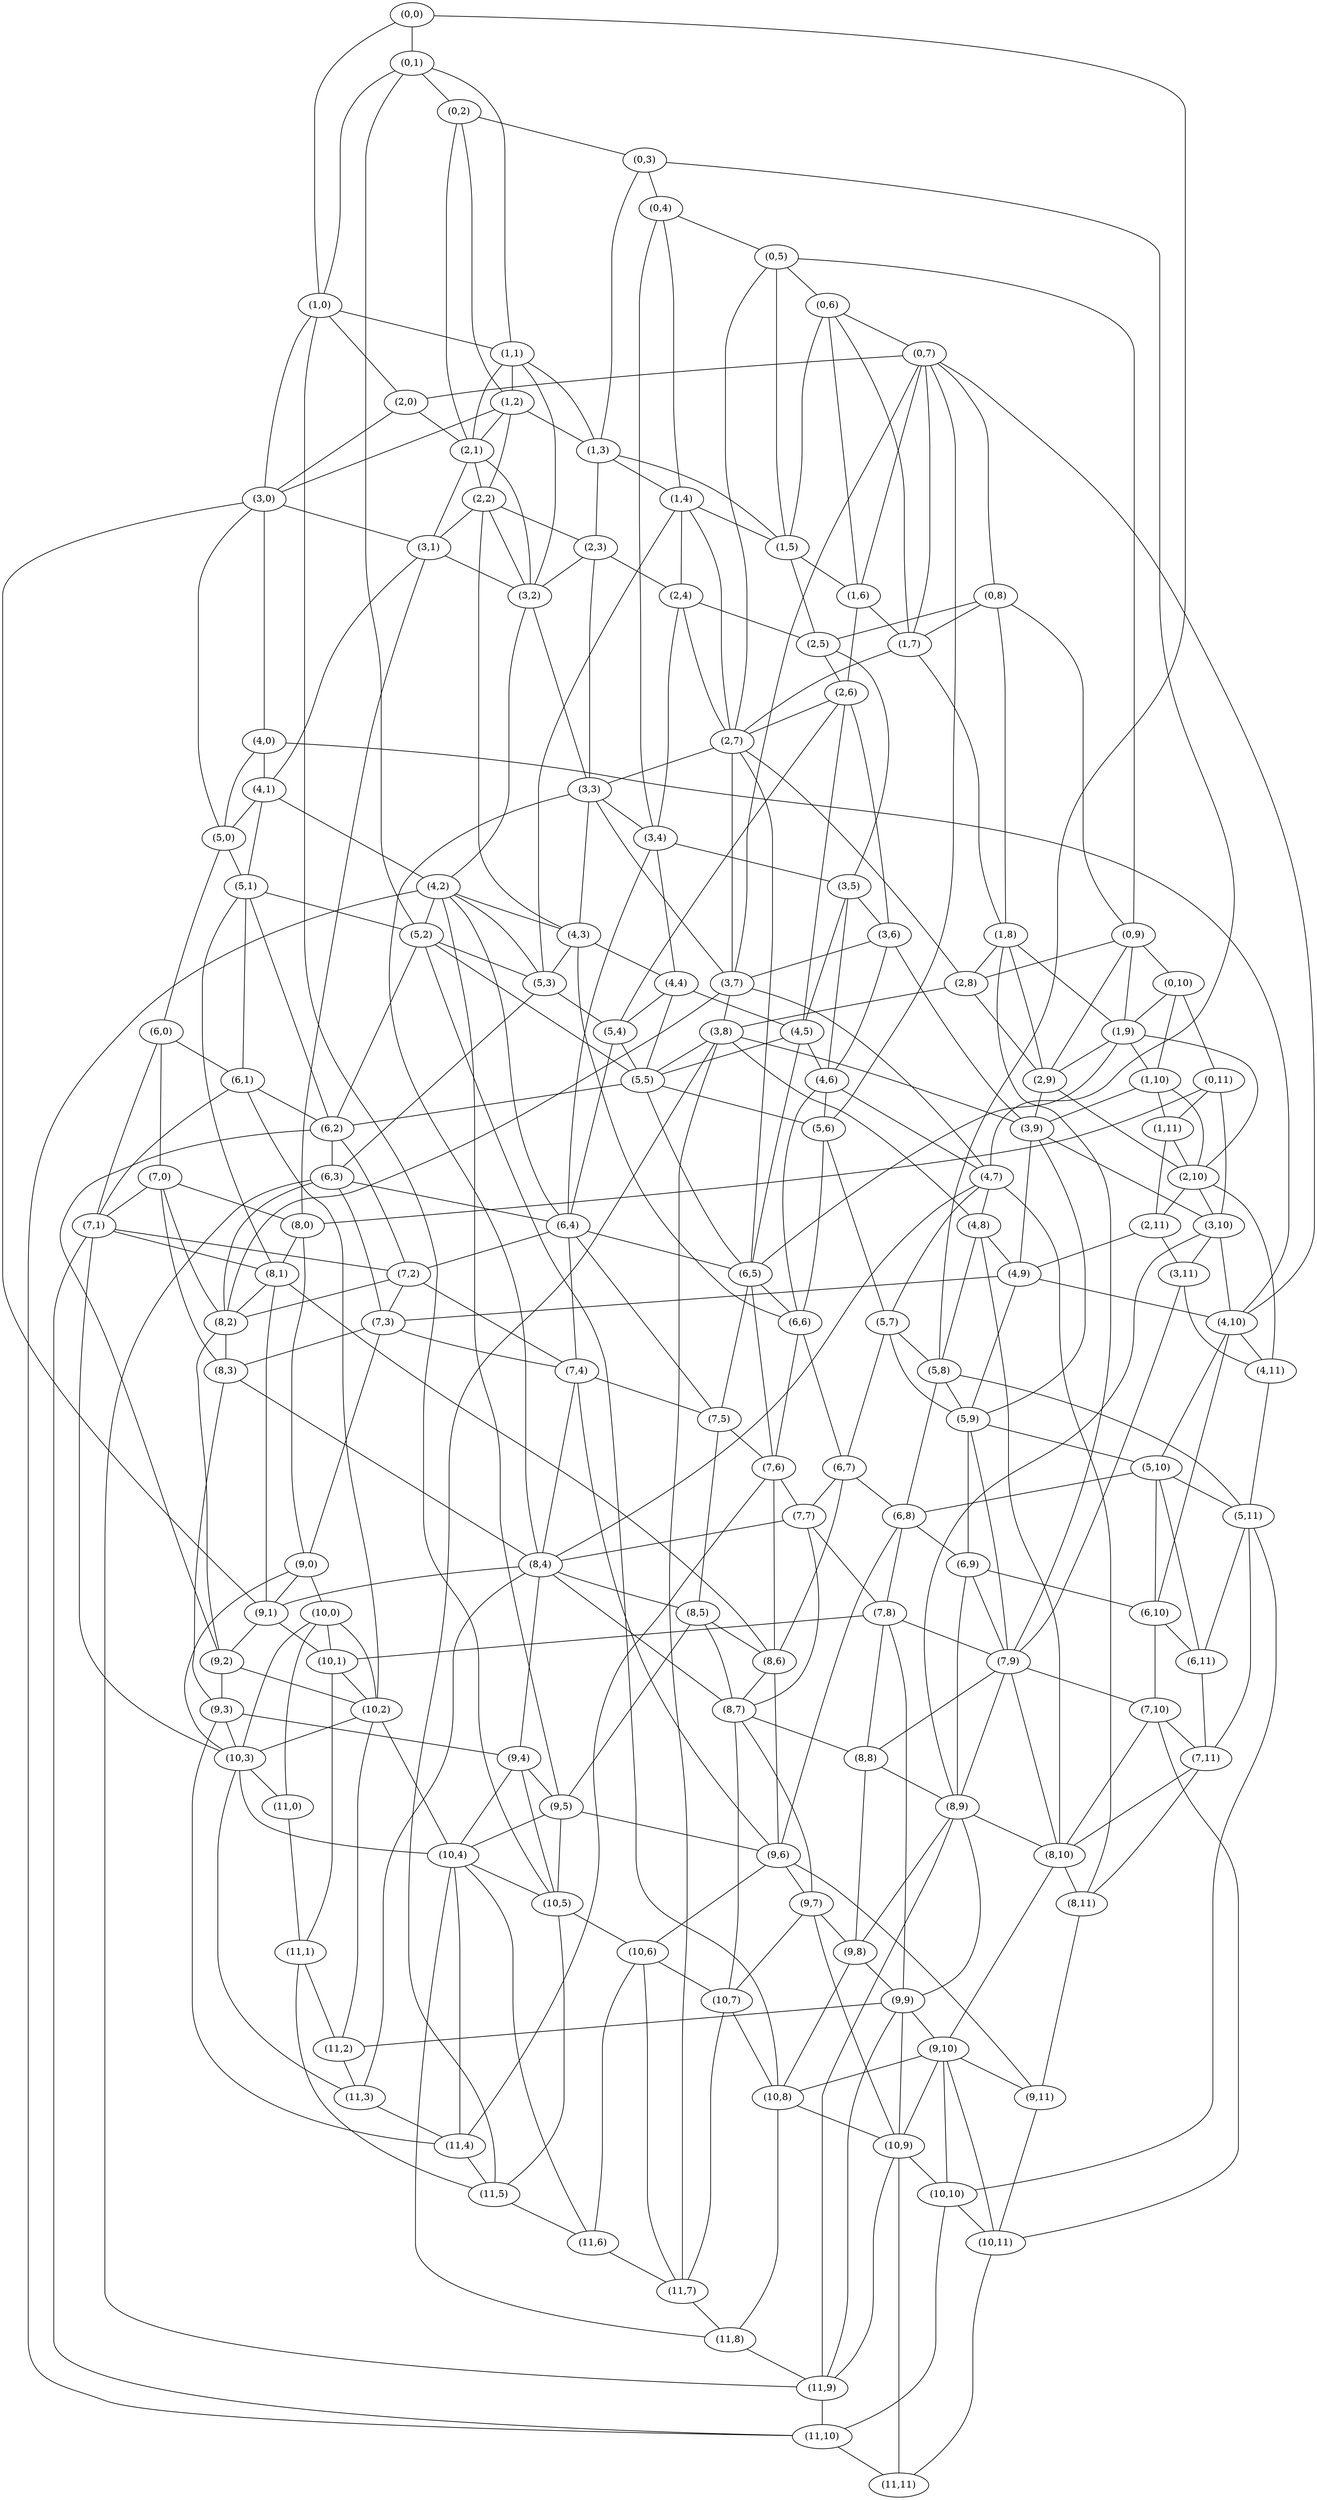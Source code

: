 graph Kleinberg {
	0 [ label="(0,0)" ];
	1 [ label="(0,1)" ];
	2 [ label="(0,2)" ];
	3 [ label="(0,3)" ];
	4 [ label="(0,4)" ];
	5 [ label="(0,5)" ];
	6 [ label="(0,6)" ];
	7 [ label="(0,7)" ];
	8 [ label="(0,8)" ];
	9 [ label="(0,9)" ];
	10 [ label="(0,10)" ];
	11 [ label="(0,11)" ];
	12 [ label="(1,0)" ];
	13 [ label="(1,1)" ];
	14 [ label="(1,2)" ];
	15 [ label="(1,3)" ];
	16 [ label="(1,4)" ];
	17 [ label="(1,5)" ];
	18 [ label="(1,6)" ];
	19 [ label="(1,7)" ];
	20 [ label="(1,8)" ];
	21 [ label="(1,9)" ];
	22 [ label="(1,10)" ];
	23 [ label="(1,11)" ];
	24 [ label="(2,0)" ];
	25 [ label="(2,1)" ];
	26 [ label="(2,2)" ];
	27 [ label="(2,3)" ];
	28 [ label="(2,4)" ];
	29 [ label="(2,5)" ];
	30 [ label="(2,6)" ];
	31 [ label="(2,7)" ];
	32 [ label="(2,8)" ];
	33 [ label="(2,9)" ];
	34 [ label="(2,10)" ];
	35 [ label="(2,11)" ];
	36 [ label="(3,0)" ];
	37 [ label="(3,1)" ];
	38 [ label="(3,2)" ];
	39 [ label="(3,3)" ];
	40 [ label="(3,4)" ];
	41 [ label="(3,5)" ];
	42 [ label="(3,6)" ];
	43 [ label="(3,7)" ];
	44 [ label="(3,8)" ];
	45 [ label="(3,9)" ];
	46 [ label="(3,10)" ];
	47 [ label="(3,11)" ];
	48 [ label="(4,0)" ];
	49 [ label="(4,1)" ];
	50 [ label="(4,2)" ];
	51 [ label="(4,3)" ];
	52 [ label="(4,4)" ];
	53 [ label="(4,5)" ];
	54 [ label="(4,6)" ];
	55 [ label="(4,7)" ];
	56 [ label="(4,8)" ];
	57 [ label="(4,9)" ];
	58 [ label="(4,10)" ];
	59 [ label="(4,11)" ];
	60 [ label="(5,0)" ];
	61 [ label="(5,1)" ];
	62 [ label="(5,2)" ];
	63 [ label="(5,3)" ];
	64 [ label="(5,4)" ];
	65 [ label="(5,5)" ];
	66 [ label="(5,6)" ];
	67 [ label="(5,7)" ];
	68 [ label="(5,8)" ];
	69 [ label="(5,9)" ];
	70 [ label="(5,10)" ];
	71 [ label="(5,11)" ];
	72 [ label="(6,0)" ];
	73 [ label="(6,1)" ];
	74 [ label="(6,2)" ];
	75 [ label="(6,3)" ];
	76 [ label="(6,4)" ];
	77 [ label="(6,5)" ];
	78 [ label="(6,6)" ];
	79 [ label="(6,7)" ];
	80 [ label="(6,8)" ];
	81 [ label="(6,9)" ];
	82 [ label="(6,10)" ];
	83 [ label="(6,11)" ];
	84 [ label="(7,0)" ];
	85 [ label="(7,1)" ];
	86 [ label="(7,2)" ];
	87 [ label="(7,3)" ];
	88 [ label="(7,4)" ];
	89 [ label="(7,5)" ];
	90 [ label="(7,6)" ];
	91 [ label="(7,7)" ];
	92 [ label="(7,8)" ];
	93 [ label="(7,9)" ];
	94 [ label="(7,10)" ];
	95 [ label="(7,11)" ];
	96 [ label="(8,0)" ];
	97 [ label="(8,1)" ];
	98 [ label="(8,2)" ];
	99 [ label="(8,3)" ];
	100 [ label="(8,4)" ];
	101 [ label="(8,5)" ];
	102 [ label="(8,6)" ];
	103 [ label="(8,7)" ];
	104 [ label="(8,8)" ];
	105 [ label="(8,9)" ];
	106 [ label="(8,10)" ];
	107 [ label="(8,11)" ];
	108 [ label="(9,0)" ];
	109 [ label="(9,1)" ];
	110 [ label="(9,2)" ];
	111 [ label="(9,3)" ];
	112 [ label="(9,4)" ];
	113 [ label="(9,5)" ];
	114 [ label="(9,6)" ];
	115 [ label="(9,7)" ];
	116 [ label="(9,8)" ];
	117 [ label="(9,9)" ];
	118 [ label="(9,10)" ];
	119 [ label="(9,11)" ];
	120 [ label="(10,0)" ];
	121 [ label="(10,1)" ];
	122 [ label="(10,2)" ];
	123 [ label="(10,3)" ];
	124 [ label="(10,4)" ];
	125 [ label="(10,5)" ];
	126 [ label="(10,6)" ];
	127 [ label="(10,7)" ];
	128 [ label="(10,8)" ];
	129 [ label="(10,9)" ];
	130 [ label="(10,10)" ];
	131 [ label="(10,11)" ];
	132 [ label="(11,0)" ];
	133 [ label="(11,1)" ];
	134 [ label="(11,2)" ];
	135 [ label="(11,3)" ];
	136 [ label="(11,4)" ];
	137 [ label="(11,5)" ];
	138 [ label="(11,6)" ];
	139 [ label="(11,7)" ];
	140 [ label="(11,8)" ];
	141 [ label="(11,9)" ];
	142 [ label="(11,10)" ];
	143 [ label="(11,11)" ];
	0 -- 1 ;
	0 -- 12 ;
	0 -- 68 ;
	1 -- 2 ;
	1 -- 12 ;
	1 -- 13 ;
	1 -- 62 ;
	2 -- 3 ;
	2 -- 14 ;
	2 -- 25 ;
	3 -- 4 ;
	3 -- 15 ;
	3 -- 55 ;
	4 -- 5 ;
	4 -- 16 ;
	4 -- 40 ;
	5 -- 6 ;
	5 -- 9 ;
	5 -- 17 ;
	5 -- 31 ;
	6 -- 7 ;
	6 -- 17 ;
	6 -- 18 ;
	6 -- 19 ;
	7 -- 8 ;
	7 -- 18 ;
	7 -- 19 ;
	7 -- 24 ;
	7 -- 43 ;
	7 -- 58 ;
	7 -- 66 ;
	8 -- 9 ;
	8 -- 19 ;
	8 -- 20 ;
	8 -- 29 ;
	9 -- 10 ;
	9 -- 21 ;
	9 -- 32 ;
	9 -- 33 ;
	10 -- 11 ;
	10 -- 21 ;
	10 -- 22 ;
	11 -- 23 ;
	11 -- 46 ;
	11 -- 96 ;
	12 -- 13 ;
	12 -- 24 ;
	12 -- 36 ;
	12 -- 125 ;
	13 -- 14 ;
	13 -- 15 ;
	13 -- 25 ;
	13 -- 38 ;
	14 -- 15 ;
	14 -- 25 ;
	14 -- 26 ;
	14 -- 36 ;
	15 -- 16 ;
	15 -- 17 ;
	15 -- 27 ;
	16 -- 17 ;
	16 -- 28 ;
	16 -- 31 ;
	16 -- 63 ;
	17 -- 18 ;
	17 -- 29 ;
	18 -- 19 ;
	18 -- 30 ;
	19 -- 20 ;
	19 -- 31 ;
	20 -- 21 ;
	20 -- 32 ;
	20 -- 33 ;
	20 -- 93 ;
	21 -- 22 ;
	21 -- 33 ;
	21 -- 34 ;
	21 -- 77 ;
	22 -- 23 ;
	22 -- 34 ;
	22 -- 45 ;
	23 -- 34 ;
	23 -- 35 ;
	24 -- 25 ;
	24 -- 36 ;
	25 -- 26 ;
	25 -- 37 ;
	25 -- 38 ;
	26 -- 27 ;
	26 -- 37 ;
	26 -- 38 ;
	26 -- 51 ;
	27 -- 28 ;
	27 -- 38 ;
	27 -- 39 ;
	28 -- 29 ;
	28 -- 31 ;
	28 -- 40 ;
	29 -- 30 ;
	29 -- 41 ;
	30 -- 31 ;
	30 -- 42 ;
	30 -- 53 ;
	30 -- 64 ;
	31 -- 32 ;
	31 -- 39 ;
	31 -- 43 ;
	31 -- 77 ;
	32 -- 33 ;
	32 -- 44 ;
	33 -- 34 ;
	33 -- 45 ;
	34 -- 35 ;
	34 -- 46 ;
	34 -- 59 ;
	35 -- 47 ;
	35 -- 57 ;
	36 -- 37 ;
	36 -- 48 ;
	36 -- 60 ;
	36 -- 109 ;
	37 -- 38 ;
	37 -- 49 ;
	37 -- 96 ;
	38 -- 39 ;
	38 -- 50 ;
	39 -- 40 ;
	39 -- 43 ;
	39 -- 51 ;
	39 -- 100 ;
	40 -- 41 ;
	40 -- 52 ;
	40 -- 76 ;
	41 -- 42 ;
	41 -- 53 ;
	41 -- 54 ;
	42 -- 43 ;
	42 -- 45 ;
	42 -- 54 ;
	43 -- 44 ;
	43 -- 55 ;
	43 -- 98 ;
	44 -- 45 ;
	44 -- 56 ;
	44 -- 65 ;
	44 -- 137 ;
	44 -- 139 ;
	45 -- 46 ;
	45 -- 57 ;
	45 -- 69 ;
	46 -- 47 ;
	46 -- 58 ;
	46 -- 105 ;
	47 -- 59 ;
	47 -- 93 ;
	48 -- 49 ;
	48 -- 58 ;
	48 -- 60 ;
	49 -- 50 ;
	49 -- 60 ;
	49 -- 61 ;
	50 -- 51 ;
	50 -- 62 ;
	50 -- 63 ;
	50 -- 76 ;
	50 -- 113 ;
	50 -- 142 ;
	51 -- 52 ;
	51 -- 63 ;
	51 -- 78 ;
	52 -- 53 ;
	52 -- 64 ;
	52 -- 65 ;
	53 -- 54 ;
	53 -- 65 ;
	53 -- 77 ;
	54 -- 55 ;
	54 -- 66 ;
	54 -- 78 ;
	55 -- 56 ;
	55 -- 67 ;
	55 -- 100 ;
	55 -- 107 ;
	56 -- 57 ;
	56 -- 68 ;
	56 -- 106 ;
	57 -- 58 ;
	57 -- 69 ;
	57 -- 87 ;
	58 -- 59 ;
	58 -- 70 ;
	58 -- 82 ;
	59 -- 71 ;
	60 -- 61 ;
	60 -- 72 ;
	61 -- 62 ;
	61 -- 73 ;
	61 -- 74 ;
	61 -- 97 ;
	62 -- 63 ;
	62 -- 65 ;
	62 -- 74 ;
	62 -- 128 ;
	63 -- 64 ;
	63 -- 75 ;
	64 -- 65 ;
	64 -- 76 ;
	65 -- 66 ;
	65 -- 74 ;
	65 -- 77 ;
	66 -- 67 ;
	66 -- 78 ;
	67 -- 68 ;
	67 -- 69 ;
	67 -- 79 ;
	68 -- 69 ;
	68 -- 71 ;
	68 -- 80 ;
	69 -- 70 ;
	69 -- 81 ;
	69 -- 93 ;
	70 -- 71 ;
	70 -- 80 ;
	70 -- 82 ;
	70 -- 83 ;
	71 -- 83 ;
	71 -- 95 ;
	71 -- 130 ;
	72 -- 73 ;
	72 -- 84 ;
	72 -- 85 ;
	73 -- 74 ;
	73 -- 85 ;
	73 -- 122 ;
	74 -- 75 ;
	74 -- 86 ;
	74 -- 110 ;
	75 -- 76 ;
	75 -- 87 ;
	75 -- 98 ;
	75 -- 141 ;
	76 -- 77 ;
	76 -- 86 ;
	76 -- 88 ;
	76 -- 89 ;
	77 -- 78 ;
	77 -- 89 ;
	77 -- 90 ;
	78 -- 79 ;
	78 -- 90 ;
	79 -- 80 ;
	79 -- 91 ;
	79 -- 102 ;
	80 -- 81 ;
	80 -- 92 ;
	80 -- 114 ;
	81 -- 82 ;
	81 -- 93 ;
	81 -- 105 ;
	82 -- 83 ;
	82 -- 94 ;
	83 -- 95 ;
	84 -- 85 ;
	84 -- 96 ;
	84 -- 98 ;
	84 -- 99 ;
	85 -- 86 ;
	85 -- 97 ;
	85 -- 123 ;
	85 -- 142 ;
	86 -- 87 ;
	86 -- 88 ;
	86 -- 98 ;
	87 -- 88 ;
	87 -- 99 ;
	87 -- 108 ;
	88 -- 89 ;
	88 -- 100 ;
	88 -- 114 ;
	89 -- 90 ;
	89 -- 101 ;
	90 -- 91 ;
	90 -- 102 ;
	90 -- 136 ;
	91 -- 92 ;
	91 -- 100 ;
	91 -- 103 ;
	92 -- 93 ;
	92 -- 104 ;
	92 -- 117 ;
	92 -- 121 ;
	93 -- 94 ;
	93 -- 104 ;
	93 -- 105 ;
	93 -- 106 ;
	94 -- 95 ;
	94 -- 106 ;
	94 -- 131 ;
	95 -- 106 ;
	95 -- 107 ;
	96 -- 97 ;
	96 -- 108 ;
	97 -- 98 ;
	97 -- 102 ;
	97 -- 109 ;
	98 -- 99 ;
	98 -- 110 ;
	99 -- 100 ;
	99 -- 111 ;
	100 -- 101 ;
	100 -- 103 ;
	100 -- 109 ;
	100 -- 112 ;
	100 -- 135 ;
	101 -- 102 ;
	101 -- 103 ;
	101 -- 113 ;
	102 -- 103 ;
	102 -- 114 ;
	103 -- 104 ;
	103 -- 115 ;
	103 -- 127 ;
	104 -- 105 ;
	104 -- 116 ;
	105 -- 106 ;
	105 -- 116 ;
	105 -- 117 ;
	105 -- 141 ;
	106 -- 107 ;
	106 -- 118 ;
	107 -- 119 ;
	108 -- 109 ;
	108 -- 120 ;
	108 -- 123 ;
	109 -- 110 ;
	109 -- 121 ;
	110 -- 111 ;
	110 -- 122 ;
	111 -- 112 ;
	111 -- 123 ;
	111 -- 136 ;
	112 -- 113 ;
	112 -- 124 ;
	112 -- 125 ;
	113 -- 114 ;
	113 -- 124 ;
	113 -- 125 ;
	114 -- 115 ;
	114 -- 119 ;
	114 -- 126 ;
	115 -- 116 ;
	115 -- 127 ;
	115 -- 129 ;
	116 -- 117 ;
	116 -- 128 ;
	117 -- 118 ;
	117 -- 129 ;
	117 -- 134 ;
	117 -- 141 ;
	118 -- 119 ;
	118 -- 128 ;
	118 -- 129 ;
	118 -- 130 ;
	118 -- 131 ;
	119 -- 131 ;
	120 -- 121 ;
	120 -- 122 ;
	120 -- 123 ;
	120 -- 132 ;
	121 -- 122 ;
	121 -- 133 ;
	122 -- 123 ;
	122 -- 124 ;
	122 -- 134 ;
	123 -- 124 ;
	123 -- 132 ;
	123 -- 135 ;
	124 -- 125 ;
	124 -- 136 ;
	124 -- 138 ;
	124 -- 140 ;
	125 -- 126 ;
	125 -- 137 ;
	126 -- 127 ;
	126 -- 138 ;
	126 -- 139 ;
	127 -- 128 ;
	127 -- 139 ;
	128 -- 129 ;
	128 -- 140 ;
	129 -- 130 ;
	129 -- 141 ;
	129 -- 143 ;
	130 -- 131 ;
	130 -- 142 ;
	131 -- 143 ;
	132 -- 133 ;
	133 -- 134 ;
	133 -- 137 ;
	134 -- 135 ;
	135 -- 136 ;
	136 -- 137 ;
	137 -- 138 ;
	138 -- 139 ;
	139 -- 140 ;
	140 -- 141 ;
	141 -- 142 ;
	142 -- 143 ;
}